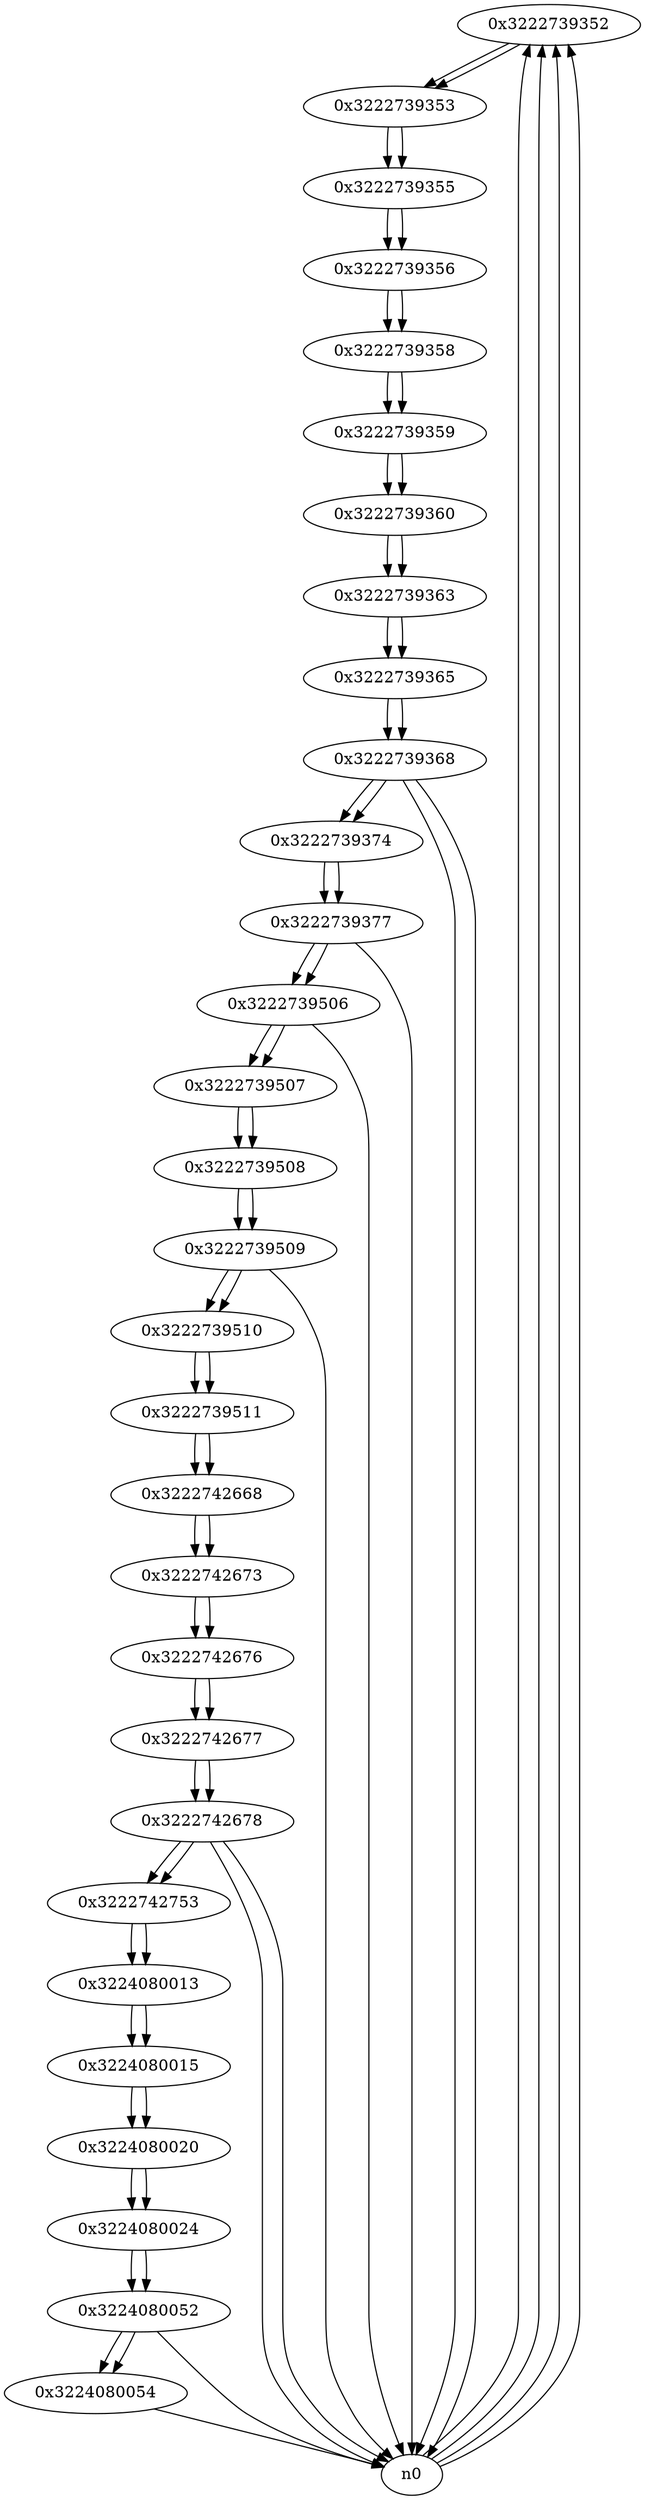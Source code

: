 digraph G{
/* nodes */
  n1 [label="0x3222739352"]
  n2 [label="0x3222739353"]
  n3 [label="0x3222739355"]
  n4 [label="0x3222739356"]
  n5 [label="0x3222739358"]
  n6 [label="0x3222739359"]
  n7 [label="0x3222739360"]
  n8 [label="0x3222739363"]
  n9 [label="0x3222739365"]
  n10 [label="0x3222739368"]
  n11 [label="0x3222739374"]
  n12 [label="0x3222739377"]
  n13 [label="0x3222739506"]
  n14 [label="0x3222739507"]
  n15 [label="0x3222739508"]
  n16 [label="0x3222739509"]
  n17 [label="0x3222739510"]
  n18 [label="0x3222739511"]
  n19 [label="0x3222742668"]
  n20 [label="0x3222742673"]
  n21 [label="0x3222742676"]
  n22 [label="0x3222742677"]
  n23 [label="0x3222742678"]
  n24 [label="0x3222742753"]
  n25 [label="0x3224080013"]
  n26 [label="0x3224080015"]
  n27 [label="0x3224080020"]
  n28 [label="0x3224080024"]
  n29 [label="0x3224080052"]
  n30 [label="0x3224080054"]
/* edges */
n1 -> n2;
n0 -> n1;
n0 -> n1;
n0 -> n1;
n0 -> n1;
n2 -> n3;
n1 -> n2;
n3 -> n4;
n2 -> n3;
n4 -> n5;
n3 -> n4;
n5 -> n6;
n4 -> n5;
n6 -> n7;
n5 -> n6;
n7 -> n8;
n6 -> n7;
n8 -> n9;
n7 -> n8;
n9 -> n10;
n8 -> n9;
n10 -> n11;
n10 -> n0;
n10 -> n0;
n9 -> n10;
n11 -> n12;
n10 -> n11;
n12 -> n13;
n12 -> n0;
n11 -> n12;
n13 -> n14;
n13 -> n0;
n12 -> n13;
n14 -> n15;
n13 -> n14;
n15 -> n16;
n14 -> n15;
n16 -> n17;
n16 -> n0;
n15 -> n16;
n17 -> n18;
n16 -> n17;
n18 -> n19;
n17 -> n18;
n19 -> n20;
n18 -> n19;
n20 -> n21;
n19 -> n20;
n21 -> n22;
n20 -> n21;
n22 -> n23;
n21 -> n22;
n23 -> n24;
n23 -> n0;
n23 -> n0;
n22 -> n23;
n24 -> n25;
n23 -> n24;
n25 -> n26;
n24 -> n25;
n26 -> n27;
n25 -> n26;
n27 -> n28;
n26 -> n27;
n28 -> n29;
n27 -> n28;
n29 -> n30;
n29 -> n0;
n28 -> n29;
n30 -> n0;
n29 -> n30;
}
